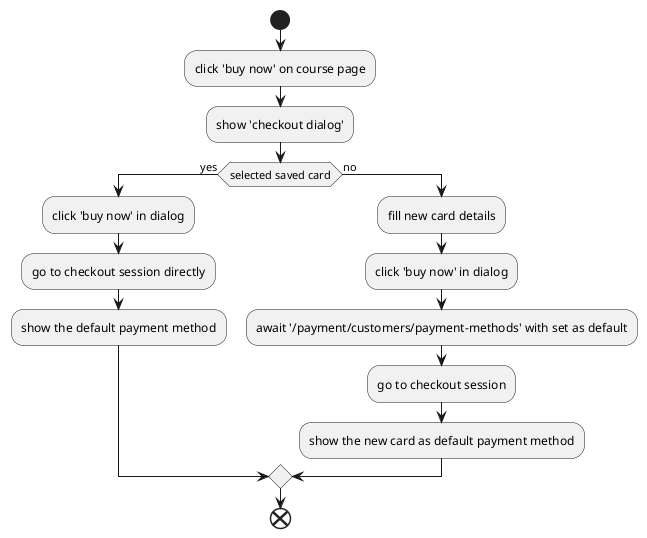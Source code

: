 @startuml
start
:click 'buy now' on course page;
:show 'checkout dialog';
if (selected saved card) then (yes)
  :click 'buy now' in dialog;
  :go to checkout session directly;
  :show the default payment method;
else (no)
  :fill new card details;
  :click 'buy now' in dialog;
  :await '/payment/customers/payment-methods' with set as default;
  :go to checkout session;
  :show the new card as default payment method;
endif
end
@enduml